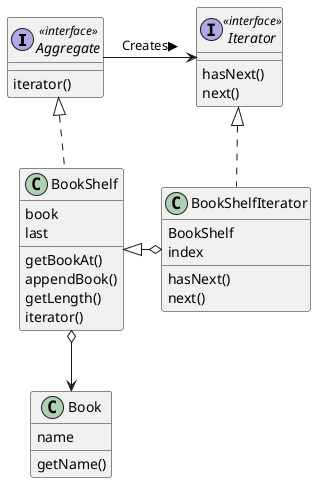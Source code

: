 @startuml

interface Aggregate <<interface>> {
    iterator()
}
interface Iterator <<interface>> {
    hasNext()
    next()
}

class BookShelf {
    book
    last
    getBookAt()
    appendBook()
    getLength()
    iterator()
}
class BookShelfIterator {
    BookShelf
    index
    hasNext()
    next()
}
class Book {
    name
    getName()
}

Aggregate -right-> Iterator : Creates▶︎
Aggregate <|.down. BookShelf
Iterator <|.down. BookShelfIterator
BookShelf <|-right-o BookShelfIterator
BookShelf o-down-> Book

@enduml